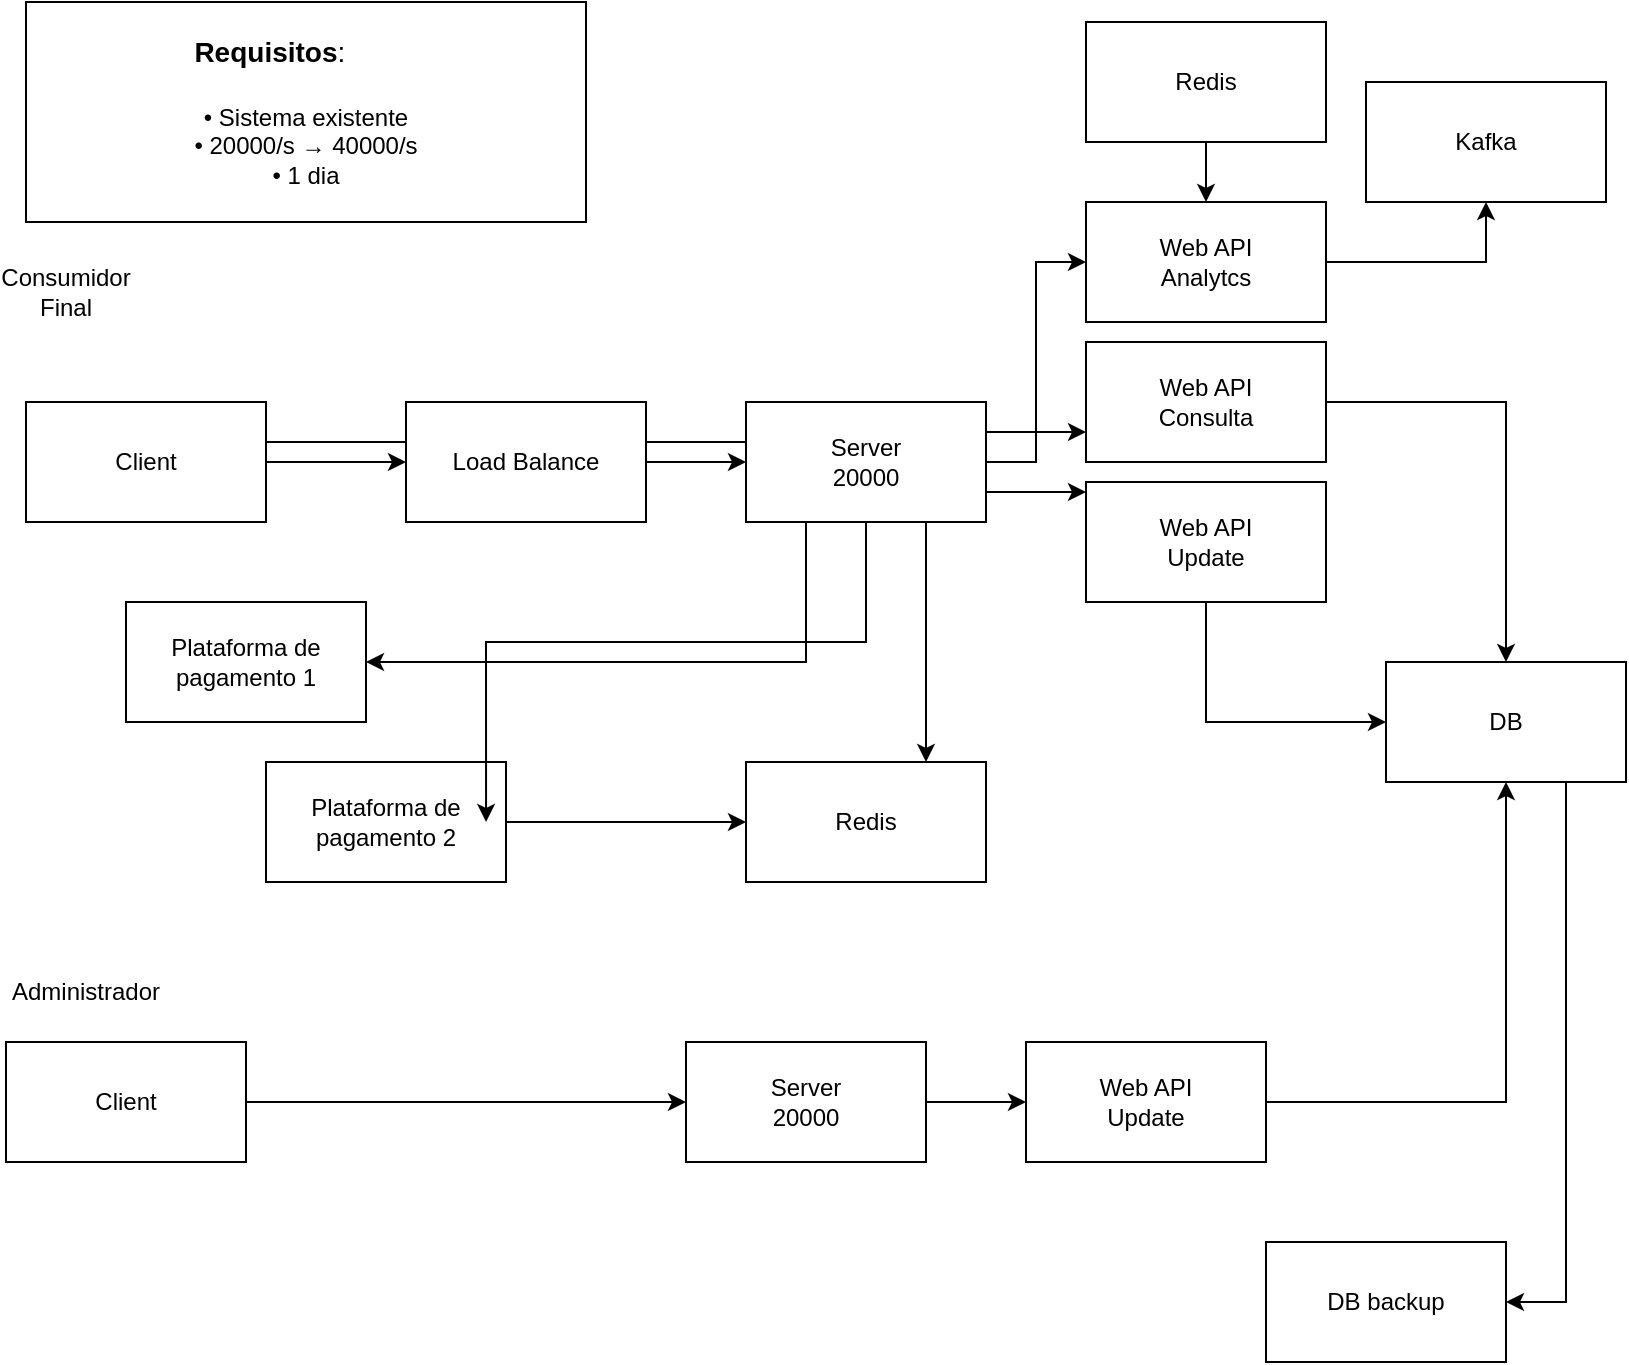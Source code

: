 <mxfile version="26.0.7">
  <diagram name="Page-1" id="sgWtn-t6lPrCJvlAa0WJ">
    <mxGraphModel dx="1434" dy="772" grid="1" gridSize="10" guides="1" tooltips="1" connect="1" arrows="1" fold="1" page="1" pageScale="1" pageWidth="850" pageHeight="1100" math="0" shadow="0">
      <root>
        <mxCell id="0" />
        <mxCell id="1" parent="0" />
        <mxCell id="vb8eYQS8NtuVJ4IHICRe-1" value="&lt;div style=&quot;text-align: left;&quot;&gt;&lt;b style=&quot;font-size: 14px; background-color: transparent; color: light-dark(rgb(0, 0, 0), rgb(255, 255, 255));&quot;&gt;Requisitos&lt;/b&gt;&lt;span style=&quot;font-size: 14px; background-color: transparent; color: light-dark(rgb(0, 0, 0), rgb(255, 255, 255));&quot;&gt;:&lt;/span&gt;&lt;/div&gt;&lt;div style=&quot;&quot;&gt;&lt;div style=&quot;text-align: left;&quot;&gt;&lt;span style=&quot;font-size: 14px;&quot;&gt;&lt;br&gt;&lt;/span&gt;&lt;/div&gt;• Sistema existente&lt;br&gt;• 20000/s → 40000/s&lt;br&gt;• 1 dia&lt;br&gt;&lt;/div&gt;" style="rounded=0;whiteSpace=wrap;html=1;" vertex="1" parent="1">
          <mxGeometry x="50" y="60" width="280" height="110" as="geometry" />
        </mxCell>
        <mxCell id="vb8eYQS8NtuVJ4IHICRe-3" style="edgeStyle=orthogonalEdgeStyle;rounded=0;orthogonalLoop=1;jettySize=auto;html=1;" edge="1" parent="1" source="vb8eYQS8NtuVJ4IHICRe-2">
          <mxGeometry relative="1" as="geometry">
            <mxPoint x="240" y="290" as="targetPoint" />
          </mxGeometry>
        </mxCell>
        <mxCell id="vb8eYQS8NtuVJ4IHICRe-40" style="edgeStyle=orthogonalEdgeStyle;rounded=0;orthogonalLoop=1;jettySize=auto;html=1;entryX=1;entryY=0.5;entryDx=0;entryDy=0;" edge="1" parent="1" target="vb8eYQS8NtuVJ4IHICRe-41">
          <mxGeometry relative="1" as="geometry">
            <mxPoint x="340" y="390" as="targetPoint" />
            <mxPoint x="170" y="280" as="sourcePoint" />
            <Array as="points">
              <mxPoint x="440" y="280" />
              <mxPoint x="440" y="390" />
            </Array>
          </mxGeometry>
        </mxCell>
        <mxCell id="vb8eYQS8NtuVJ4IHICRe-2" value="Client" style="rounded=0;whiteSpace=wrap;html=1;" vertex="1" parent="1">
          <mxGeometry x="50" y="260" width="120" height="60" as="geometry" />
        </mxCell>
        <mxCell id="vb8eYQS8NtuVJ4IHICRe-13" style="edgeStyle=orthogonalEdgeStyle;rounded=0;orthogonalLoop=1;jettySize=auto;html=1;entryX=0;entryY=0.5;entryDx=0;entryDy=0;" edge="1" parent="1" source="vb8eYQS8NtuVJ4IHICRe-4" target="vb8eYQS8NtuVJ4IHICRe-14">
          <mxGeometry relative="1" as="geometry">
            <mxPoint x="470" y="200" as="targetPoint" />
          </mxGeometry>
        </mxCell>
        <mxCell id="vb8eYQS8NtuVJ4IHICRe-15" style="edgeStyle=orthogonalEdgeStyle;rounded=0;orthogonalLoop=1;jettySize=auto;html=1;exitX=1;exitY=0.25;exitDx=0;exitDy=0;entryX=0;entryY=0.75;entryDx=0;entryDy=0;" edge="1" parent="1" source="vb8eYQS8NtuVJ4IHICRe-4" target="vb8eYQS8NtuVJ4IHICRe-16">
          <mxGeometry relative="1" as="geometry">
            <mxPoint x="570" y="275" as="targetPoint" />
          </mxGeometry>
        </mxCell>
        <mxCell id="vb8eYQS8NtuVJ4IHICRe-43" style="edgeStyle=orthogonalEdgeStyle;rounded=0;orthogonalLoop=1;jettySize=auto;html=1;exitX=1;exitY=0.75;exitDx=0;exitDy=0;" edge="1" parent="1" source="vb8eYQS8NtuVJ4IHICRe-4">
          <mxGeometry relative="1" as="geometry">
            <mxPoint x="580" y="305" as="targetPoint" />
          </mxGeometry>
        </mxCell>
        <mxCell id="vb8eYQS8NtuVJ4IHICRe-56" style="edgeStyle=orthogonalEdgeStyle;rounded=0;orthogonalLoop=1;jettySize=auto;html=1;exitX=0.75;exitY=1;exitDx=0;exitDy=0;entryX=0.75;entryY=0;entryDx=0;entryDy=0;" edge="1" parent="1" source="vb8eYQS8NtuVJ4IHICRe-4" target="vb8eYQS8NtuVJ4IHICRe-12">
          <mxGeometry relative="1" as="geometry" />
        </mxCell>
        <mxCell id="vb8eYQS8NtuVJ4IHICRe-4" value="Server&lt;br&gt;20000" style="rounded=0;whiteSpace=wrap;html=1;" vertex="1" parent="1">
          <mxGeometry x="410" y="260" width="120" height="60" as="geometry" />
        </mxCell>
        <mxCell id="vb8eYQS8NtuVJ4IHICRe-50" style="edgeStyle=orthogonalEdgeStyle;rounded=0;orthogonalLoop=1;jettySize=auto;html=1;exitX=0.75;exitY=1;exitDx=0;exitDy=0;entryX=1;entryY=0.5;entryDx=0;entryDy=0;" edge="1" parent="1" source="vb8eYQS8NtuVJ4IHICRe-6" target="vb8eYQS8NtuVJ4IHICRe-49">
          <mxGeometry relative="1" as="geometry" />
        </mxCell>
        <mxCell id="vb8eYQS8NtuVJ4IHICRe-6" value="DB" style="rounded=0;whiteSpace=wrap;html=1;" vertex="1" parent="1">
          <mxGeometry x="730" y="390" width="120" height="60" as="geometry" />
        </mxCell>
        <mxCell id="vb8eYQS8NtuVJ4IHICRe-10" style="edgeStyle=orthogonalEdgeStyle;rounded=0;orthogonalLoop=1;jettySize=auto;html=1;entryX=0;entryY=0.5;entryDx=0;entryDy=0;" edge="1" parent="1" source="vb8eYQS8NtuVJ4IHICRe-9" target="vb8eYQS8NtuVJ4IHICRe-4">
          <mxGeometry relative="1" as="geometry" />
        </mxCell>
        <mxCell id="vb8eYQS8NtuVJ4IHICRe-9" value="Load Balance" style="rounded=0;whiteSpace=wrap;html=1;" vertex="1" parent="1">
          <mxGeometry x="240" y="260" width="120" height="60" as="geometry" />
        </mxCell>
        <mxCell id="vb8eYQS8NtuVJ4IHICRe-12" value="Redis" style="rounded=0;whiteSpace=wrap;html=1;" vertex="1" parent="1">
          <mxGeometry x="410" y="440" width="120" height="60" as="geometry" />
        </mxCell>
        <mxCell id="vb8eYQS8NtuVJ4IHICRe-57" style="edgeStyle=orthogonalEdgeStyle;rounded=0;orthogonalLoop=1;jettySize=auto;html=1;entryX=0.5;entryY=1;entryDx=0;entryDy=0;" edge="1" parent="1" source="vb8eYQS8NtuVJ4IHICRe-14" target="vb8eYQS8NtuVJ4IHICRe-58">
          <mxGeometry relative="1" as="geometry">
            <mxPoint x="740" y="190" as="targetPoint" />
          </mxGeometry>
        </mxCell>
        <mxCell id="vb8eYQS8NtuVJ4IHICRe-14" value="Web API&lt;br&gt;Analytcs" style="rounded=0;whiteSpace=wrap;html=1;" vertex="1" parent="1">
          <mxGeometry x="580" y="160" width="120" height="60" as="geometry" />
        </mxCell>
        <mxCell id="vb8eYQS8NtuVJ4IHICRe-17" style="edgeStyle=orthogonalEdgeStyle;rounded=0;orthogonalLoop=1;jettySize=auto;html=1;entryX=0.5;entryY=0;entryDx=0;entryDy=0;" edge="1" parent="1" source="vb8eYQS8NtuVJ4IHICRe-16" target="vb8eYQS8NtuVJ4IHICRe-6">
          <mxGeometry relative="1" as="geometry" />
        </mxCell>
        <mxCell id="vb8eYQS8NtuVJ4IHICRe-16" value="Web API&lt;br&gt;Consulta" style="rounded=0;whiteSpace=wrap;html=1;" vertex="1" parent="1">
          <mxGeometry x="580" y="230" width="120" height="60" as="geometry" />
        </mxCell>
        <mxCell id="vb8eYQS8NtuVJ4IHICRe-19" value="Consumidor Final" style="text;html=1;align=center;verticalAlign=middle;whiteSpace=wrap;rounded=0;" vertex="1" parent="1">
          <mxGeometry x="40" y="190" width="60" height="30" as="geometry" />
        </mxCell>
        <mxCell id="vb8eYQS8NtuVJ4IHICRe-20" value="Administrador" style="text;html=1;align=center;verticalAlign=middle;whiteSpace=wrap;rounded=0;" vertex="1" parent="1">
          <mxGeometry x="50" y="540" width="60" height="30" as="geometry" />
        </mxCell>
        <mxCell id="vb8eYQS8NtuVJ4IHICRe-21" style="edgeStyle=orthogonalEdgeStyle;rounded=0;orthogonalLoop=1;jettySize=auto;html=1;entryX=0;entryY=0.5;entryDx=0;entryDy=0;" edge="1" source="vb8eYQS8NtuVJ4IHICRe-22" parent="1" target="vb8eYQS8NtuVJ4IHICRe-26">
          <mxGeometry relative="1" as="geometry">
            <mxPoint x="210" y="610" as="targetPoint" />
          </mxGeometry>
        </mxCell>
        <mxCell id="vb8eYQS8NtuVJ4IHICRe-22" value="Client" style="rounded=0;whiteSpace=wrap;html=1;" vertex="1" parent="1">
          <mxGeometry x="40" y="580" width="120" height="60" as="geometry" />
        </mxCell>
        <mxCell id="vb8eYQS8NtuVJ4IHICRe-39" style="edgeStyle=orthogonalEdgeStyle;rounded=0;orthogonalLoop=1;jettySize=auto;html=1;entryX=0;entryY=0.5;entryDx=0;entryDy=0;" edge="1" parent="1" source="vb8eYQS8NtuVJ4IHICRe-26" target="vb8eYQS8NtuVJ4IHICRe-33">
          <mxGeometry relative="1" as="geometry" />
        </mxCell>
        <mxCell id="vb8eYQS8NtuVJ4IHICRe-26" value="Server&lt;br&gt;20000" style="rounded=0;whiteSpace=wrap;html=1;" vertex="1" parent="1">
          <mxGeometry x="380" y="580" width="120" height="60" as="geometry" />
        </mxCell>
        <mxCell id="vb8eYQS8NtuVJ4IHICRe-38" style="edgeStyle=orthogonalEdgeStyle;rounded=0;orthogonalLoop=1;jettySize=auto;html=1;entryX=0.5;entryY=1;entryDx=0;entryDy=0;" edge="1" parent="1" source="vb8eYQS8NtuVJ4IHICRe-33" target="vb8eYQS8NtuVJ4IHICRe-6">
          <mxGeometry relative="1" as="geometry" />
        </mxCell>
        <mxCell id="vb8eYQS8NtuVJ4IHICRe-33" value="Web API&lt;br&gt;Update" style="rounded=0;whiteSpace=wrap;html=1;" vertex="1" parent="1">
          <mxGeometry x="550" y="580" width="120" height="60" as="geometry" />
        </mxCell>
        <mxCell id="vb8eYQS8NtuVJ4IHICRe-41" value="Plataforma de pagamento 1" style="rounded=0;whiteSpace=wrap;html=1;" vertex="1" parent="1">
          <mxGeometry x="100" y="360" width="120" height="60" as="geometry" />
        </mxCell>
        <mxCell id="vb8eYQS8NtuVJ4IHICRe-46" style="edgeStyle=orthogonalEdgeStyle;rounded=0;orthogonalLoop=1;jettySize=auto;html=1;exitX=0.5;exitY=1;exitDx=0;exitDy=0;entryX=0;entryY=0.5;entryDx=0;entryDy=0;" edge="1" parent="1" source="vb8eYQS8NtuVJ4IHICRe-44" target="vb8eYQS8NtuVJ4IHICRe-6">
          <mxGeometry relative="1" as="geometry" />
        </mxCell>
        <mxCell id="vb8eYQS8NtuVJ4IHICRe-44" value="Web API&lt;br&gt;Update" style="rounded=0;whiteSpace=wrap;html=1;" vertex="1" parent="1">
          <mxGeometry x="580" y="300" width="120" height="60" as="geometry" />
        </mxCell>
        <mxCell id="vb8eYQS8NtuVJ4IHICRe-55" style="edgeStyle=orthogonalEdgeStyle;rounded=0;orthogonalLoop=1;jettySize=auto;html=1;entryX=0;entryY=0.5;entryDx=0;entryDy=0;" edge="1" parent="1" source="vb8eYQS8NtuVJ4IHICRe-47" target="vb8eYQS8NtuVJ4IHICRe-12">
          <mxGeometry relative="1" as="geometry" />
        </mxCell>
        <mxCell id="vb8eYQS8NtuVJ4IHICRe-47" value="Plataforma de pagamento 2" style="rounded=0;whiteSpace=wrap;html=1;" vertex="1" parent="1">
          <mxGeometry x="170" y="440" width="120" height="60" as="geometry" />
        </mxCell>
        <mxCell id="vb8eYQS8NtuVJ4IHICRe-48" style="edgeStyle=orthogonalEdgeStyle;rounded=0;orthogonalLoop=1;jettySize=auto;html=1;exitX=0.5;exitY=1;exitDx=0;exitDy=0;entryX=0.917;entryY=0.5;entryDx=0;entryDy=0;entryPerimeter=0;" edge="1" parent="1" source="vb8eYQS8NtuVJ4IHICRe-4" target="vb8eYQS8NtuVJ4IHICRe-47">
          <mxGeometry relative="1" as="geometry" />
        </mxCell>
        <mxCell id="vb8eYQS8NtuVJ4IHICRe-49" value="DB backup" style="rounded=0;whiteSpace=wrap;html=1;" vertex="1" parent="1">
          <mxGeometry x="670" y="680" width="120" height="60" as="geometry" />
        </mxCell>
        <mxCell id="vb8eYQS8NtuVJ4IHICRe-54" style="edgeStyle=orthogonalEdgeStyle;rounded=0;orthogonalLoop=1;jettySize=auto;html=1;entryX=0.5;entryY=0;entryDx=0;entryDy=0;" edge="1" parent="1" source="vb8eYQS8NtuVJ4IHICRe-52" target="vb8eYQS8NtuVJ4IHICRe-14">
          <mxGeometry relative="1" as="geometry" />
        </mxCell>
        <mxCell id="vb8eYQS8NtuVJ4IHICRe-52" value="Redis" style="rounded=0;whiteSpace=wrap;html=1;" vertex="1" parent="1">
          <mxGeometry x="580" y="70" width="120" height="60" as="geometry" />
        </mxCell>
        <mxCell id="vb8eYQS8NtuVJ4IHICRe-58" value="Kafka" style="rounded=0;whiteSpace=wrap;html=1;" vertex="1" parent="1">
          <mxGeometry x="720" y="100" width="120" height="60" as="geometry" />
        </mxCell>
      </root>
    </mxGraphModel>
  </diagram>
</mxfile>
